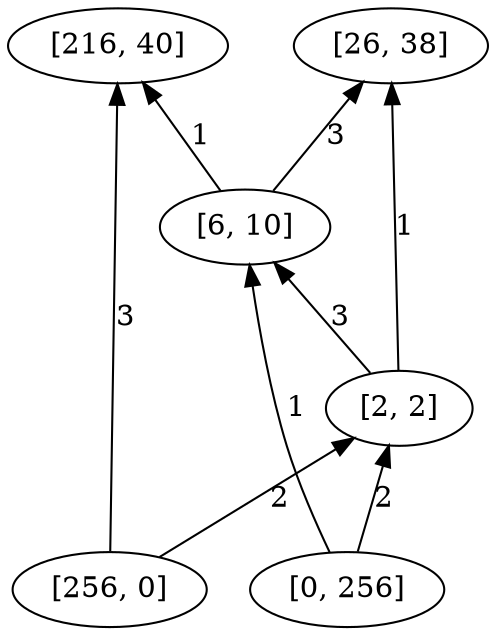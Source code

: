 digraph "DD" { 
rankdir = "BT" 
graph [ ordering = "out"];
5001 -> 1[label = "3"];
5001 -> 4[label = "2"];
5002 -> 3[label = "1"];
5002 -> 4[label = "2"];
3 -> 1[label = "1"];
3 -> 2[label = "3"];
4 -> 2[label = "1"];
4 -> 3[label = "3"];
5001 [label = "[256, 0]",  shape = oval]
5002 [label = "[0, 256]",  shape = oval]
1 [label = "[216, 40]",  shape = oval]
2 [label = "[26, 38]",  shape = oval]
3 [label = "[6, 10]",  shape = oval]
4 [label = "[2, 2]",  shape = oval]
}

